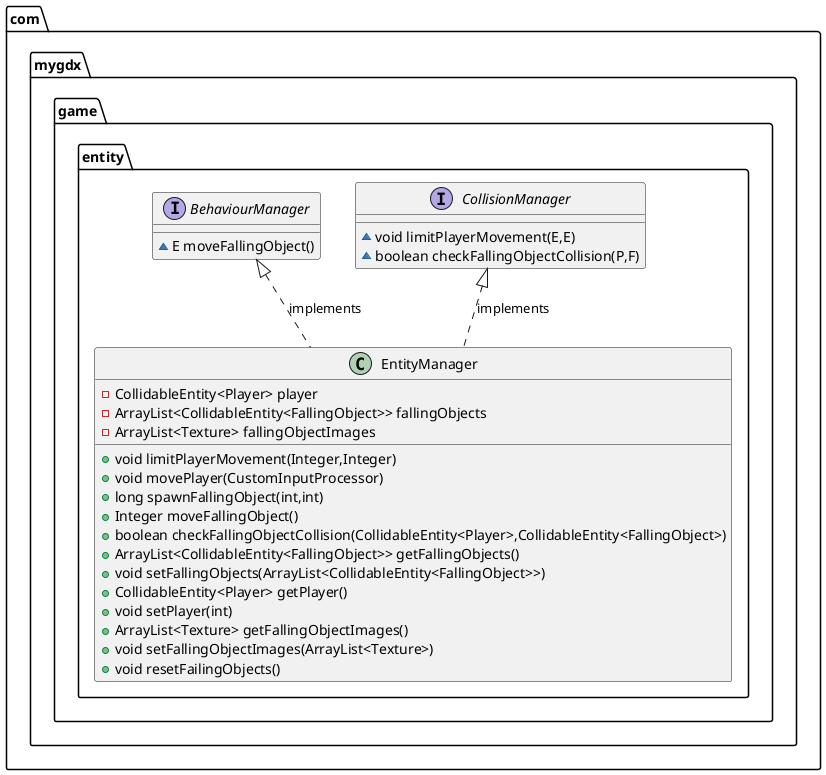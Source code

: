 @startuml
interface com.mygdx.game.entity.CollisionManager {
~ void limitPlayerMovement(E,E)
~ boolean checkFallingObjectCollision(P,F)
}
class com.mygdx.game.entity.EntityManager {
- CollidableEntity<Player> player
- ArrayList<CollidableEntity<FallingObject>> fallingObjects
- ArrayList<Texture> fallingObjectImages
+ void limitPlayerMovement(Integer,Integer)
+ void movePlayer(CustomInputProcessor)
+ long spawnFallingObject(int,int)
+ Integer moveFallingObject()
+ boolean checkFallingObjectCollision(CollidableEntity<Player>,CollidableEntity<FallingObject>)
+ ArrayList<CollidableEntity<FallingObject>> getFallingObjects()
+ void setFallingObjects(ArrayList<CollidableEntity<FallingObject>>)
+ CollidableEntity<Player> getPlayer()
+ void setPlayer(int)
+ ArrayList<Texture> getFallingObjectImages()
+ void setFallingObjectImages(ArrayList<Texture>)
+ void resetFailingObjects()
}
interface com.mygdx.game.entity.BehaviourManager {
~ E moveFallingObject()
}


com.mygdx.game.entity.CollisionManager <|.. com.mygdx.game.entity.EntityManager : "implements"
com.mygdx.game.entity.BehaviourManager <|.. com.mygdx.game.entity.EntityManager : "implements"
@enduml